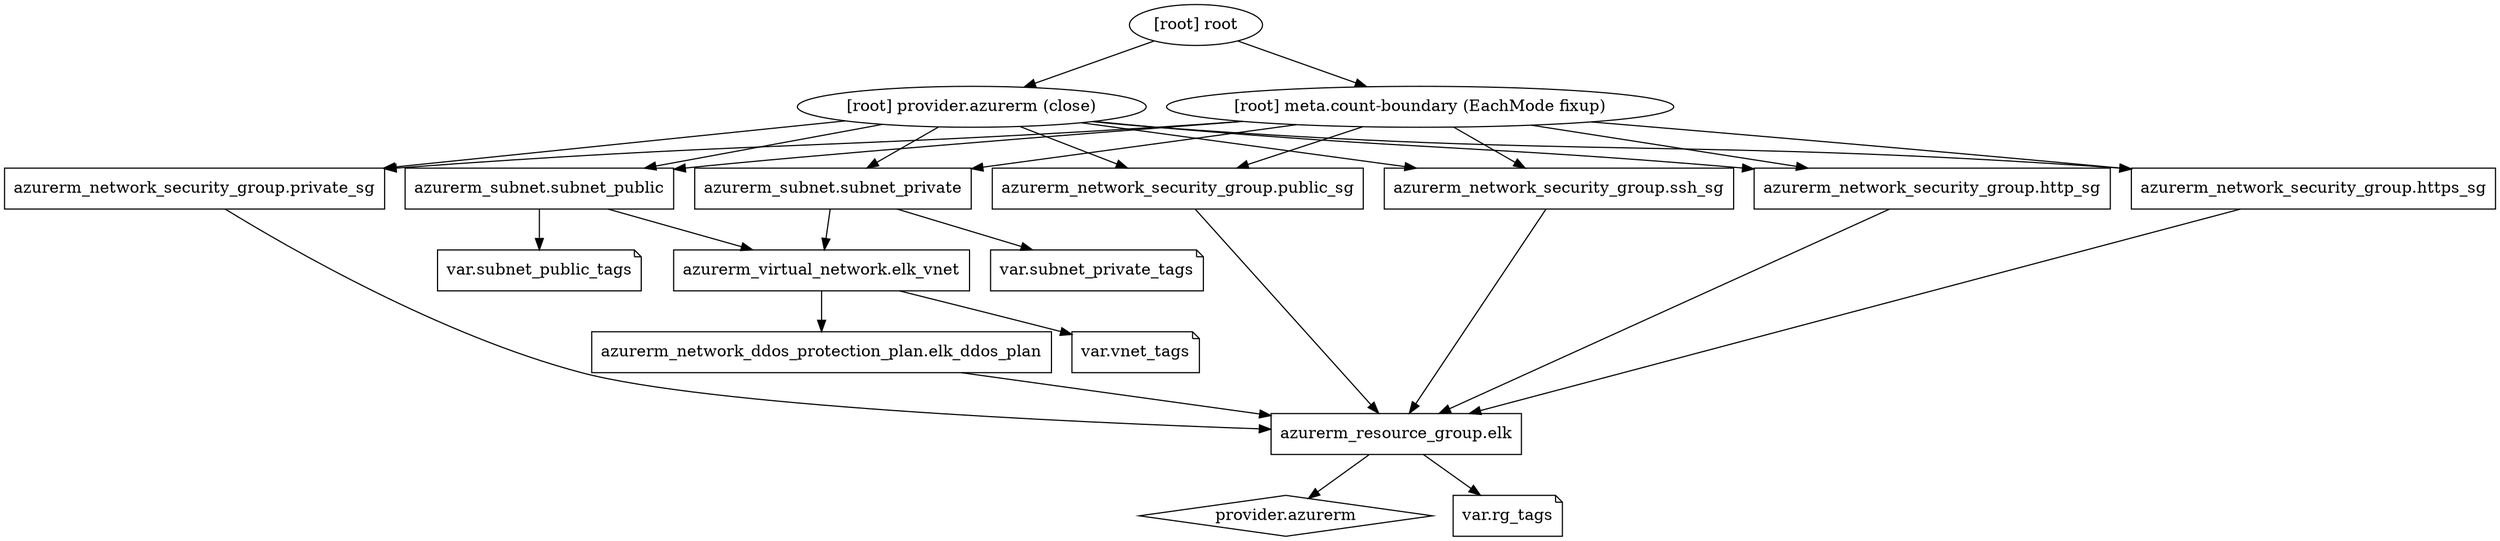 digraph {
	compound = "true"
	newrank = "true"
	subgraph "root" {
		"[root] azurerm_network_ddos_protection_plan.elk_ddos_plan" [label = "azurerm_network_ddos_protection_plan.elk_ddos_plan", shape = "box"]
		"[root] azurerm_network_security_group.http_sg" [label = "azurerm_network_security_group.http_sg", shape = "box"]
		"[root] azurerm_network_security_group.https_sg" [label = "azurerm_network_security_group.https_sg", shape = "box"]
		"[root] azurerm_network_security_group.private_sg" [label = "azurerm_network_security_group.private_sg", shape = "box"]
		"[root] azurerm_network_security_group.public_sg" [label = "azurerm_network_security_group.public_sg", shape = "box"]
		"[root] azurerm_network_security_group.ssh_sg" [label = "azurerm_network_security_group.ssh_sg", shape = "box"]
		"[root] azurerm_resource_group.elk" [label = "azurerm_resource_group.elk", shape = "box"]
		"[root] azurerm_subnet.subnet_private" [label = "azurerm_subnet.subnet_private", shape = "box"]
		"[root] azurerm_subnet.subnet_public" [label = "azurerm_subnet.subnet_public", shape = "box"]
		"[root] azurerm_virtual_network.elk_vnet" [label = "azurerm_virtual_network.elk_vnet", shape = "box"]
		"[root] provider.azurerm" [label = "provider.azurerm", shape = "diamond"]
		"[root] var.rg_tags" [label = "var.rg_tags", shape = "note"]
		"[root] var.subnet_private_tags" [label = "var.subnet_private_tags", shape = "note"]
		"[root] var.subnet_public_tags" [label = "var.subnet_public_tags", shape = "note"]
		"[root] var.vnet_tags" [label = "var.vnet_tags", shape = "note"]
		"[root] azurerm_network_ddos_protection_plan.elk_ddos_plan" -> "[root] azurerm_resource_group.elk"
		"[root] azurerm_network_security_group.http_sg" -> "[root] azurerm_resource_group.elk"
		"[root] azurerm_network_security_group.https_sg" -> "[root] azurerm_resource_group.elk"
		"[root] azurerm_network_security_group.private_sg" -> "[root] azurerm_resource_group.elk"
		"[root] azurerm_network_security_group.public_sg" -> "[root] azurerm_resource_group.elk"
		"[root] azurerm_network_security_group.ssh_sg" -> "[root] azurerm_resource_group.elk"
		"[root] azurerm_resource_group.elk" -> "[root] provider.azurerm"
		"[root] azurerm_resource_group.elk" -> "[root] var.rg_tags"
		"[root] azurerm_subnet.subnet_private" -> "[root] azurerm_virtual_network.elk_vnet"
		"[root] azurerm_subnet.subnet_private" -> "[root] var.subnet_private_tags"
		"[root] azurerm_subnet.subnet_public" -> "[root] azurerm_virtual_network.elk_vnet"
		"[root] azurerm_subnet.subnet_public" -> "[root] var.subnet_public_tags"
		"[root] azurerm_virtual_network.elk_vnet" -> "[root] azurerm_network_ddos_protection_plan.elk_ddos_plan"
		"[root] azurerm_virtual_network.elk_vnet" -> "[root] var.vnet_tags"
		"[root] meta.count-boundary (EachMode fixup)" -> "[root] azurerm_network_security_group.http_sg"
		"[root] meta.count-boundary (EachMode fixup)" -> "[root] azurerm_network_security_group.https_sg"
		"[root] meta.count-boundary (EachMode fixup)" -> "[root] azurerm_network_security_group.private_sg"
		"[root] meta.count-boundary (EachMode fixup)" -> "[root] azurerm_network_security_group.public_sg"
		"[root] meta.count-boundary (EachMode fixup)" -> "[root] azurerm_network_security_group.ssh_sg"
		"[root] meta.count-boundary (EachMode fixup)" -> "[root] azurerm_subnet.subnet_private"
		"[root] meta.count-boundary (EachMode fixup)" -> "[root] azurerm_subnet.subnet_public"
		"[root] provider.azurerm (close)" -> "[root] azurerm_network_security_group.http_sg"
		"[root] provider.azurerm (close)" -> "[root] azurerm_network_security_group.https_sg"
		"[root] provider.azurerm (close)" -> "[root] azurerm_network_security_group.private_sg"
		"[root] provider.azurerm (close)" -> "[root] azurerm_network_security_group.public_sg"
		"[root] provider.azurerm (close)" -> "[root] azurerm_network_security_group.ssh_sg"
		"[root] provider.azurerm (close)" -> "[root] azurerm_subnet.subnet_private"
		"[root] provider.azurerm (close)" -> "[root] azurerm_subnet.subnet_public"
		"[root] root" -> "[root] meta.count-boundary (EachMode fixup)"
		"[root] root" -> "[root] provider.azurerm (close)"
	}
}

